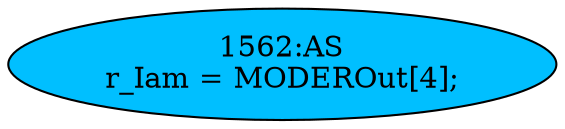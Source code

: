 strict digraph "" {
	node [label="\N"];
	"1562:AS"	 [ast="<pyverilog.vparser.ast.Assign object at 0x7fbdee0edbd0>",
		def_var="['r_Iam']",
		fillcolor=deepskyblue,
		label="1562:AS
r_Iam = MODEROut[4];",
		statements="[]",
		style=filled,
		typ=Assign,
		use_var="['MODEROut']"];
}
